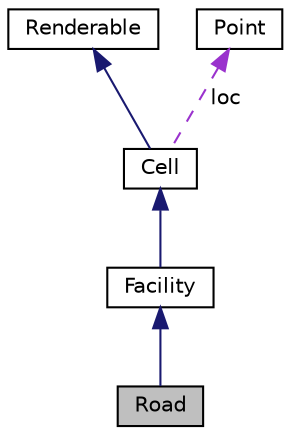 digraph "Road"
{
  edge [fontname="Helvetica",fontsize="10",labelfontname="Helvetica",labelfontsize="10"];
  node [fontname="Helvetica",fontsize="10",shape=record];
  Node1 [label="Road",height=0.2,width=0.4,color="black", fillcolor="grey75", style="filled", fontcolor="black"];
  Node2 -> Node1 [dir="back",color="midnightblue",fontsize="10",style="solid"];
  Node2 [label="Facility",height=0.2,width=0.4,color="black", fillcolor="white", style="filled",URL="$classFacility.html"];
  Node3 -> Node2 [dir="back",color="midnightblue",fontsize="10",style="solid"];
  Node3 [label="Cell",height=0.2,width=0.4,color="black", fillcolor="white", style="filled",URL="$classCell.html"];
  Node4 -> Node3 [dir="back",color="midnightblue",fontsize="10",style="solid"];
  Node4 [label="Renderable",height=0.2,width=0.4,color="black", fillcolor="white", style="filled",URL="$classRenderable.html"];
  Node5 -> Node3 [dir="back",color="darkorchid3",fontsize="10",style="dashed",label=" loc" ];
  Node5 [label="Point",height=0.2,width=0.4,color="black", fillcolor="white", style="filled",URL="$classPoint.html"];
}
